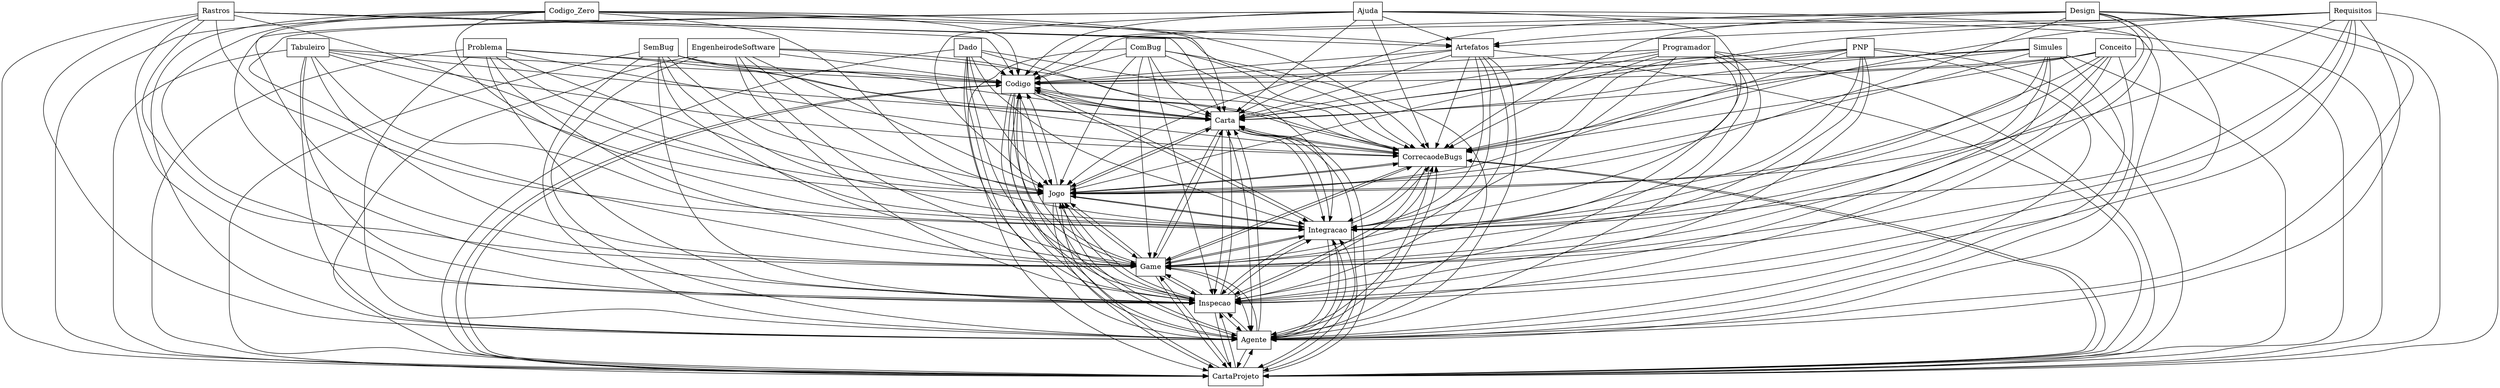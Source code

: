 digraph{
graph [rankdir=TB];
node [shape=box];
edge [arrowhead=normal];
0[label="Codigo",]
1[label="EngenheirodeSoftware",]
2[label="Carta",]
3[label="CartaProjeto",]
4[label="Codigo_Zero",]
5[label="PNP",]
6[label="Requisitos",]
7[label="Tabuleiro",]
8[label="ComBug",]
9[label="Problema",]
10[label="Dado",]
11[label="Rastros",]
12[label="Agente",]
13[label="Conceito",]
14[label="Programador",]
15[label="Inspecao",]
16[label="Game",]
17[label="Simules",]
18[label="Artefatos",]
19[label="Ajuda",]
20[label="SemBug",]
21[label="Integracao",]
22[label="Jogo",]
23[label="Design",]
24[label="CorrecaodeBugs",]
0->2[label="",]
0->3[label="",]
0->12[label="",]
0->15[label="",]
0->16[label="",]
0->21[label="",]
0->22[label="",]
0->24[label="",]
1->0[label="",]
1->2[label="",]
1->3[label="",]
1->12[label="",]
1->15[label="",]
1->16[label="",]
1->21[label="",]
1->22[label="",]
1->24[label="",]
2->0[label="",]
2->3[label="",]
2->12[label="",]
2->15[label="",]
2->16[label="",]
2->21[label="",]
2->22[label="",]
2->24[label="",]
3->0[label="",]
3->2[label="",]
3->12[label="",]
3->15[label="",]
3->16[label="",]
3->21[label="",]
3->22[label="",]
3->24[label="",]
4->0[label="",]
4->2[label="",]
4->3[label="",]
4->12[label="",]
4->15[label="",]
4->16[label="",]
4->18[label="",]
4->21[label="",]
4->22[label="",]
4->24[label="",]
5->0[label="",]
5->2[label="",]
5->3[label="",]
5->12[label="",]
5->15[label="",]
5->16[label="",]
5->21[label="",]
5->22[label="",]
5->24[label="",]
6->0[label="",]
6->2[label="",]
6->3[label="",]
6->12[label="",]
6->15[label="",]
6->16[label="",]
6->18[label="",]
6->21[label="",]
6->22[label="",]
6->24[label="",]
7->0[label="",]
7->2[label="",]
7->3[label="",]
7->12[label="",]
7->15[label="",]
7->16[label="",]
7->21[label="",]
7->22[label="",]
7->24[label="",]
8->0[label="",]
8->2[label="",]
8->3[label="",]
8->12[label="",]
8->15[label="",]
8->16[label="",]
8->21[label="",]
8->22[label="",]
8->24[label="",]
9->0[label="",]
9->2[label="",]
9->3[label="",]
9->12[label="",]
9->15[label="",]
9->16[label="",]
9->21[label="",]
9->22[label="",]
9->24[label="",]
10->0[label="",]
10->2[label="",]
10->3[label="",]
10->12[label="",]
10->15[label="",]
10->16[label="",]
10->21[label="",]
10->22[label="",]
10->24[label="",]
11->0[label="",]
11->2[label="",]
11->3[label="",]
11->12[label="",]
11->15[label="",]
11->16[label="",]
11->18[label="",]
11->21[label="",]
11->22[label="",]
11->24[label="",]
12->0[label="",]
12->2[label="",]
12->3[label="",]
12->15[label="",]
12->16[label="",]
12->21[label="",]
12->22[label="",]
12->24[label="",]
13->0[label="",]
13->2[label="",]
13->3[label="",]
13->12[label="",]
13->15[label="",]
13->16[label="",]
13->21[label="",]
13->22[label="",]
13->24[label="",]
14->0[label="",]
14->2[label="",]
14->3[label="",]
14->12[label="",]
14->15[label="",]
14->16[label="",]
14->21[label="",]
14->22[label="",]
14->24[label="",]
15->0[label="",]
15->2[label="",]
15->3[label="",]
15->12[label="",]
15->16[label="",]
15->21[label="",]
15->22[label="",]
15->24[label="",]
16->0[label="",]
16->2[label="",]
16->3[label="",]
16->12[label="",]
16->15[label="",]
16->21[label="",]
16->22[label="",]
16->24[label="",]
17->0[label="",]
17->2[label="",]
17->3[label="",]
17->12[label="",]
17->15[label="",]
17->16[label="",]
17->21[label="",]
17->22[label="",]
17->24[label="",]
18->0[label="",]
18->2[label="",]
18->3[label="",]
18->12[label="",]
18->15[label="",]
18->16[label="",]
18->21[label="",]
18->22[label="",]
18->24[label="",]
19->0[label="",]
19->2[label="",]
19->3[label="",]
19->12[label="",]
19->15[label="",]
19->16[label="",]
19->18[label="",]
19->21[label="",]
19->22[label="",]
19->24[label="",]
20->0[label="",]
20->2[label="",]
20->3[label="",]
20->12[label="",]
20->15[label="",]
20->16[label="",]
20->21[label="",]
20->22[label="",]
20->24[label="",]
21->0[label="",]
21->2[label="",]
21->3[label="",]
21->12[label="",]
21->15[label="",]
21->16[label="",]
21->22[label="",]
21->24[label="",]
22->0[label="",]
22->2[label="",]
22->3[label="",]
22->12[label="",]
22->15[label="",]
22->16[label="",]
22->21[label="",]
22->24[label="",]
23->0[label="",]
23->2[label="",]
23->3[label="",]
23->12[label="",]
23->15[label="",]
23->16[label="",]
23->18[label="",]
23->21[label="",]
23->22[label="",]
23->24[label="",]
24->0[label="",]
24->2[label="",]
24->3[label="",]
24->12[label="",]
24->15[label="",]
24->16[label="",]
24->21[label="",]
24->22[label="",]
}
